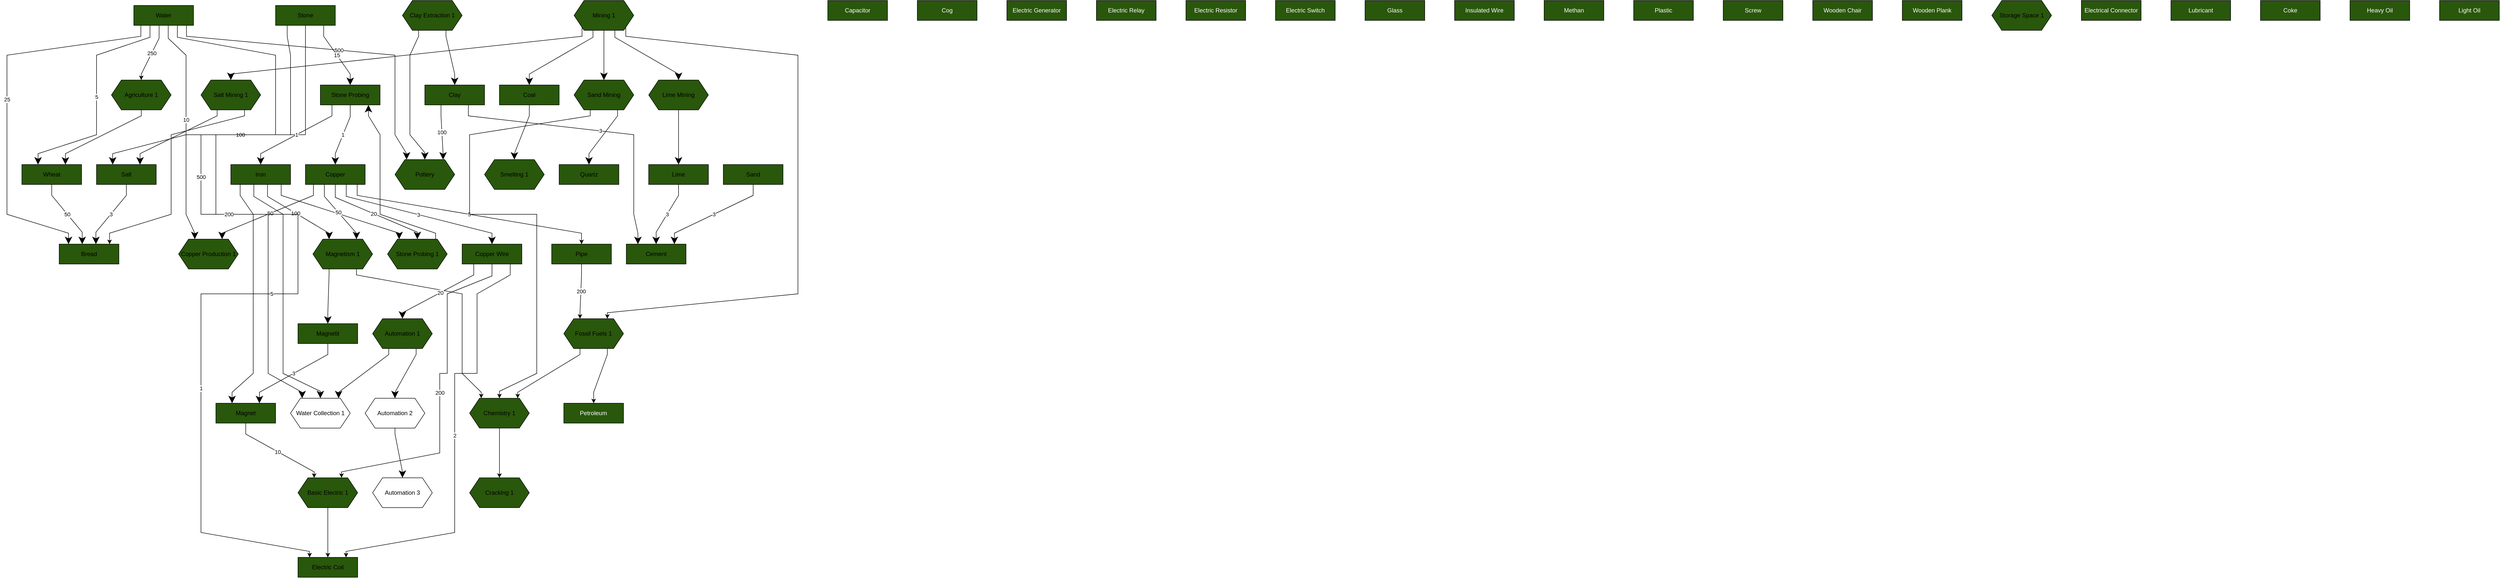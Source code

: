 <mxfile version="17.1.2" type="device"><diagram id="CeTVNoN6J5sdqTTeN6VV" name="Page-1"><mxGraphModel dx="2914" dy="1148" grid="1" gridSize="10" guides="1" tooltips="0" connect="1" arrows="1" fold="1" page="0" pageScale="1" pageWidth="827" pageHeight="1169" math="0" shadow="0"><root><mxCell id="0"/><mxCell id="1" parent="0"/><mxCell id="TYY-OfF8i73t4bDMe9A3-23" value="100" style="edgeStyle=orthogonalEdgeStyle;orthogonalLoop=1;jettySize=auto;html=1;noEdgeStyle=1;orthogonal=1;endSize=12;rounded=0;" parent="1" source="TYY-OfF8i73t4bDMe9A3-15" target="TYY-OfF8i73t4bDMe9A3-21" edge="1"><mxGeometry relative="1" as="geometry"><Array as="points"><mxPoint x="523.75" y="394"/><mxPoint x="647.5" y="468"/></Array></mxGeometry></mxCell><mxCell id="TYY-OfF8i73t4bDMe9A3-30" value="20" style="edgeStyle=orthogonalEdgeStyle;orthogonalLoop=1;jettySize=auto;html=1;noEdgeStyle=1;orthogonal=1;endSize=12;rounded=0;" parent="1" source="TYY-OfF8i73t4bDMe9A3-15" target="TYY-OfF8i73t4bDMe9A3-29" edge="1"><mxGeometry relative="1" as="geometry"><Array as="points"><mxPoint x="551.25" y="392"/><mxPoint x="788.333" y="468"/></Array></mxGeometry></mxCell><mxCell id="TYY-OfF8i73t4bDMe9A3-37" value="5" style="edgeStyle=orthogonalEdgeStyle;orthogonalLoop=1;jettySize=auto;html=1;noEdgeStyle=1;orthogonal=1;endSize=12;rounded=0;" parent="1" source="TYY-OfF8i73t4bDMe9A3-15" target="TYY-OfF8i73t4bDMe9A3-35" edge="1"><mxGeometry relative="1" as="geometry"><Array as="points"><mxPoint x="496.25" y="394"/><mxPoint x="555" y="430"/><mxPoint x="555" y="590"/><mxPoint x="495" y="590"/><mxPoint x="495" y="750"/><mxPoint x="452.5" y="788"/></Array></mxGeometry></mxCell><mxCell id="3Wjbdt4Bs58SaL8tGQvO-4" value="1" style="edgeStyle=orthogonalEdgeStyle;rounded=0;orthogonalLoop=1;jettySize=auto;html=1;noEdgeStyle=1;orthogonal=1;" edge="1" parent="1" source="TYY-OfF8i73t4bDMe9A3-15" target="3Wjbdt4Bs58SaL8tGQvO-2"><mxGeometry relative="1" as="geometry"><Array as="points"><mxPoint x="468.75" y="392"/><mxPoint x="495" y="430"/><mxPoint x="495" y="590"/><mxPoint x="390" y="590"/><mxPoint x="390" y="750"/><mxPoint x="390" y="750"/><mxPoint x="390" y="910"/><mxPoint x="390" y="910"/><mxPoint x="390" y="1070"/><mxPoint x="608.333" y="1108"/></Array></mxGeometry></mxCell><mxCell id="TYY-OfF8i73t4bDMe9A3-15" value="Iron" style="rounded=0;whiteSpace=wrap;html=1;fillColor=#29570B;" parent="1" vertex="1"><mxGeometry x="450" y="330" width="120" height="40" as="geometry"/></mxCell><mxCell id="TYY-OfF8i73t4bDMe9A3-24" value="50" style="edgeStyle=orthogonalEdgeStyle;orthogonalLoop=1;jettySize=auto;html=1;noEdgeStyle=1;orthogonal=1;endSize=12;rounded=0;" parent="1" source="TYY-OfF8i73t4bDMe9A3-16" target="TYY-OfF8i73t4bDMe9A3-21" edge="1"><mxGeometry relative="1" as="geometry"><mxPoint x="260" y="360" as="targetPoint"/><Array as="points"><mxPoint x="638" y="394"/><mxPoint x="702.5" y="468"/></Array></mxGeometry></mxCell><mxCell id="TYY-OfF8i73t4bDMe9A3-27" value="50" style="edgeStyle=orthogonalEdgeStyle;orthogonalLoop=1;jettySize=auto;html=1;noEdgeStyle=1;orthogonal=1;endSize=12;rounded=0;" parent="1" source="TYY-OfF8i73t4bDMe9A3-16" target="TYY-OfF8i73t4bDMe9A3-26" edge="1"><mxGeometry relative="1" as="geometry"><Array as="points"><mxPoint x="616" y="392"/><mxPoint x="432.5" y="468"/></Array></mxGeometry></mxCell><mxCell id="TYY-OfF8i73t4bDMe9A3-31" value="20" style="edgeStyle=orthogonalEdgeStyle;orthogonalLoop=1;jettySize=auto;html=1;noEdgeStyle=1;orthogonal=1;endSize=12;rounded=0;" parent="1" source="TYY-OfF8i73t4bDMe9A3-16" target="TYY-OfF8i73t4bDMe9A3-29" edge="1"><mxGeometry relative="1" as="geometry"><Array as="points"><mxPoint x="660" y="396"/><mxPoint x="825" y="466"/></Array></mxGeometry></mxCell><mxCell id="TYY-OfF8i73t4bDMe9A3-38" value="3" style="edgeStyle=orthogonalEdgeStyle;orthogonalLoop=1;jettySize=auto;html=1;noEdgeStyle=1;orthogonal=1;endSize=12;rounded=0;" parent="1" source="TYY-OfF8i73t4bDMe9A3-16" target="TYY-OfF8i73t4bDMe9A3-34" edge="1"><mxGeometry relative="1" as="geometry"><Array as="points"><mxPoint x="682" y="394"/><mxPoint x="975" y="468"/></Array></mxGeometry></mxCell><mxCell id="3Wjbdt4Bs58SaL8tGQvO-14" value="5" style="edgeStyle=orthogonalEdgeStyle;rounded=0;orthogonalLoop=1;jettySize=auto;html=1;noEdgeStyle=1;orthogonal=1;" edge="1" parent="1" source="TYY-OfF8i73t4bDMe9A3-16" target="3Wjbdt4Bs58SaL8tGQvO-13"><mxGeometry relative="1" as="geometry"><Array as="points"><mxPoint x="704" y="392"/><mxPoint x="1155" y="468"/></Array></mxGeometry></mxCell><mxCell id="TYY-OfF8i73t4bDMe9A3-16" value="Copper" style="rounded=0;whiteSpace=wrap;html=1;fillColor=#29570B;" parent="1" vertex="1"><mxGeometry x="600" y="330" width="120" height="40" as="geometry"/></mxCell><mxCell id="MSOPIZeujYxWpghLqatW-7" value="10" style="edgeStyle=orthogonalEdgeStyle;orthogonalLoop=1;jettySize=auto;html=1;noEdgeStyle=1;orthogonal=1;endSize=12;rounded=0;" parent="1" source="TYY-OfF8i73t4bDMe9A3-17" target="MSOPIZeujYxWpghLqatW-5" edge="1"><mxGeometry relative="1" as="geometry"><Array as="points"><mxPoint x="324.167" y="76"/><mxPoint x="360" y="110"/><mxPoint x="360" y="270"/><mxPoint x="212.5" y="308"/></Array></mxGeometry></mxCell><mxCell id="MSOPIZeujYxWpghLqatW-11" value="25" style="edgeStyle=orthogonalEdgeStyle;orthogonalLoop=1;jettySize=auto;html=1;noEdgeStyle=1;orthogonal=1;endSize=12;rounded=0;" parent="1" source="TYY-OfF8i73t4bDMe9A3-17" target="MSOPIZeujYxWpghLqatW-8" edge="1"><mxGeometry relative="1" as="geometry"><Array as="points"><mxPoint x="269.167" y="72"/><mxPoint y="110"/><mxPoint y="270"/><mxPoint y="270"/><mxPoint y="430"/><mxPoint x="123.75" y="468"/></Array></mxGeometry></mxCell><mxCell id="MSOPIZeujYxWpghLqatW-18" value="500" style="edgeStyle=orthogonalEdgeStyle;orthogonalLoop=1;jettySize=auto;html=1;noEdgeStyle=1;orthogonal=1;endSize=12;rounded=0;" parent="1" source="TYY-OfF8i73t4bDMe9A3-17" target="MSOPIZeujYxWpghLqatW-16" edge="1"><mxGeometry relative="1" as="geometry"><Array as="points"><mxPoint x="360.833" y="72"/><mxPoint x="780" y="110"/><mxPoint x="780" y="270"/><mxPoint x="803.333" y="308"/></Array></mxGeometry></mxCell><mxCell id="kwc9Ztk_CxPcCrk_R-5U-1" value="250" style="edgeStyle=orthogonalEdgeStyle;rounded=0;orthogonalLoop=1;jettySize=auto;html=1;noEdgeStyle=1;orthogonal=1;" parent="1" source="TYY-OfF8i73t4bDMe9A3-17" target="MSOPIZeujYxWpghLqatW-1" edge="1"><mxGeometry relative="1" as="geometry"><Array as="points"><mxPoint x="305.833" y="76"/><mxPoint x="270" y="148"/></Array></mxGeometry></mxCell><mxCell id="kwc9Ztk_CxPcCrk_R-5U-2" value="5" style="edgeStyle=orthogonalEdgeStyle;shape=connector;rounded=0;orthogonalLoop=1;jettySize=auto;html=1;labelBackgroundColor=default;fontFamily=Helvetica;fontSize=11;fontColor=default;endArrow=classic;endSize=12;strokeColor=default;noEdgeStyle=1;orthogonal=1;" parent="1" source="TYY-OfF8i73t4bDMe9A3-17" target="MSOPIZeujYxWpghLqatW-2" edge="1"><mxGeometry relative="1" as="geometry"><Array as="points"><mxPoint x="287.5" y="74"/><mxPoint x="180" y="110"/><mxPoint x="180" y="270"/><mxPoint x="62.5" y="308"/></Array></mxGeometry></mxCell><mxCell id="kwc9Ztk_CxPcCrk_R-5U-8" value="500" style="edgeStyle=orthogonalEdgeStyle;shape=connector;rounded=0;orthogonalLoop=1;jettySize=auto;html=1;labelBackgroundColor=default;fontFamily=Helvetica;fontSize=11;fontColor=default;endArrow=classic;endSize=12;strokeColor=default;noEdgeStyle=1;orthogonal=1;" parent="1" source="TYY-OfF8i73t4bDMe9A3-17" target="kwc9Ztk_CxPcCrk_R-5U-6" edge="1"><mxGeometry relative="1" as="geometry"><Array as="points"><mxPoint x="342.5" y="74"/><mxPoint x="540" y="110"/><mxPoint x="540" y="270"/><mxPoint x="390" y="270"/><mxPoint x="390" y="430"/><mxPoint x="525" y="430"/><mxPoint x="525" y="590"/><mxPoint x="525" y="590"/><mxPoint x="525" y="750"/><mxPoint x="593.333" y="788"/></Array></mxGeometry></mxCell><mxCell id="TYY-OfF8i73t4bDMe9A3-17" value="Water" style="rounded=0;whiteSpace=wrap;html=1;fillColor=#29570B;" parent="1" vertex="1"><mxGeometry x="255" y="10" width="120" height="40" as="geometry"/></mxCell><mxCell id="MSOPIZeujYxWpghLqatW-25" value="3" style="edgeStyle=orthogonalEdgeStyle;orthogonalLoop=1;jettySize=auto;html=1;noEdgeStyle=1;orthogonal=1;endSize=12;rounded=0;" parent="1" source="TYY-OfF8i73t4bDMe9A3-18" target="MSOPIZeujYxWpghLqatW-22" edge="1"><mxGeometry relative="1" as="geometry"><Array as="points"><mxPoint x="1500" y="392"/><mxPoint x="1341.667" y="468"/></Array></mxGeometry></mxCell><mxCell id="TYY-OfF8i73t4bDMe9A3-18" value="Sand" style="rounded=0;whiteSpace=wrap;html=1;fillColor=#29570B;" parent="1" vertex="1"><mxGeometry x="1440" y="330" width="120" height="40" as="geometry"/></mxCell><mxCell id="TYY-OfF8i73t4bDMe9A3-28" value="100" style="edgeStyle=orthogonalEdgeStyle;orthogonalLoop=1;jettySize=auto;html=1;noEdgeStyle=1;orthogonal=1;endSize=12;rounded=0;" parent="1" source="TYY-OfF8i73t4bDMe9A3-19" target="TYY-OfF8i73t4bDMe9A3-26" edge="1"><mxGeometry relative="1" as="geometry"><Array as="points"><mxPoint x="563.333" y="72"/><mxPoint x="570" y="110"/><mxPoint x="570" y="270"/><mxPoint x="360" y="270"/><mxPoint x="360" y="430"/><mxPoint x="377.5" y="468"/></Array></mxGeometry></mxCell><mxCell id="TYY-OfF8i73t4bDMe9A3-41" value="15" style="edgeStyle=orthogonalEdgeStyle;orthogonalLoop=1;jettySize=auto;html=1;noEdgeStyle=1;orthogonal=1;endSize=12;rounded=0;" parent="1" source="TYY-OfF8i73t4bDMe9A3-19" target="TYY-OfF8i73t4bDMe9A3-39" edge="1"><mxGeometry relative="1" as="geometry"><Array as="points"><mxPoint x="636.667" y="72"/><mxPoint x="690" y="148"/></Array></mxGeometry></mxCell><mxCell id="kwc9Ztk_CxPcCrk_R-5U-9" value="200" style="edgeStyle=orthogonalEdgeStyle;shape=connector;rounded=0;orthogonalLoop=1;jettySize=auto;html=1;labelBackgroundColor=default;fontFamily=Helvetica;fontSize=11;fontColor=default;endArrow=classic;endSize=12;strokeColor=default;noEdgeStyle=1;orthogonal=1;" parent="1" source="TYY-OfF8i73t4bDMe9A3-19" target="kwc9Ztk_CxPcCrk_R-5U-6" edge="1"><mxGeometry relative="1" as="geometry"><Array as="points"><mxPoint x="600" y="74"/><mxPoint x="600" y="110"/><mxPoint x="600" y="270"/><mxPoint x="420" y="270"/><mxPoint x="420" y="430"/><mxPoint x="585" y="430"/><mxPoint x="585" y="590"/><mxPoint x="555" y="590"/><mxPoint x="555" y="750"/><mxPoint x="630" y="786"/></Array></mxGeometry></mxCell><mxCell id="TYY-OfF8i73t4bDMe9A3-19" value="Stone" style="rounded=0;whiteSpace=wrap;html=1;fillColor=#29570B;" parent="1" vertex="1"><mxGeometry x="540" y="10" width="120" height="40" as="geometry"/></mxCell><mxCell id="TYY-OfF8i73t4bDMe9A3-36" value="3" style="edgeStyle=orthogonalEdgeStyle;orthogonalLoop=1;jettySize=auto;html=1;noEdgeStyle=1;orthogonal=1;endSize=12;rounded=0;" parent="1" source="TYY-OfF8i73t4bDMe9A3-20" target="TYY-OfF8i73t4bDMe9A3-35" edge="1"><mxGeometry relative="1" as="geometry"><Array as="points"><mxPoint x="645" y="712"/><mxPoint x="507.5" y="788"/></Array></mxGeometry></mxCell><mxCell id="TYY-OfF8i73t4bDMe9A3-20" value="Magnetit" style="rounded=0;whiteSpace=wrap;html=1;fillColor=#29570B;" parent="1" vertex="1"><mxGeometry x="585" y="650" width="120" height="40" as="geometry"/></mxCell><mxCell id="TYY-OfF8i73t4bDMe9A3-25" style="edgeStyle=orthogonalEdgeStyle;orthogonalLoop=1;jettySize=auto;html=1;noEdgeStyle=1;orthogonal=1;endSize=12;rounded=0;" parent="1" source="TYY-OfF8i73t4bDMe9A3-21" target="TYY-OfF8i73t4bDMe9A3-20" edge="1"><mxGeometry relative="1" as="geometry"><Array as="points"><mxPoint x="647.5" y="552"/><mxPoint x="645" y="628"/></Array></mxGeometry></mxCell><mxCell id="3Wjbdt4Bs58SaL8tGQvO-18" style="edgeStyle=orthogonalEdgeStyle;rounded=0;orthogonalLoop=1;jettySize=auto;html=1;noEdgeStyle=1;orthogonal=1;" edge="1" parent="1" source="TYY-OfF8i73t4bDMe9A3-21" target="3Wjbdt4Bs58SaL8tGQvO-10"><mxGeometry relative="1" as="geometry"><Array as="points"><mxPoint x="702.5" y="552"/><mxPoint x="915" y="590"/><mxPoint x="915" y="750"/><mxPoint x="953.333" y="788"/></Array></mxGeometry></mxCell><mxCell id="TYY-OfF8i73t4bDMe9A3-21" value="Magnetism 1" style="shape=hexagon;perimeter=hexagonPerimeter2;whiteSpace=wrap;html=1;fixedSize=1;fillColor=#29570B;" parent="1" vertex="1"><mxGeometry x="615" y="480" width="120" height="60" as="geometry"/></mxCell><mxCell id="TYY-OfF8i73t4bDMe9A3-26" value="Copper Production 1" style="shape=hexagon;perimeter=hexagonPerimeter2;whiteSpace=wrap;html=1;fixedSize=1;fillColor=#29570B;" parent="1" vertex="1"><mxGeometry x="345" y="480" width="120" height="60" as="geometry"/></mxCell><mxCell id="TYY-OfF8i73t4bDMe9A3-40" style="edgeStyle=orthogonalEdgeStyle;orthogonalLoop=1;jettySize=auto;html=1;noEdgeStyle=1;orthogonal=1;endSize=12;rounded=0;" parent="1" source="TYY-OfF8i73t4bDMe9A3-29" target="TYY-OfF8i73t4bDMe9A3-39" edge="1"><mxGeometry relative="1" as="geometry"><Array as="points"><mxPoint x="861.667" y="468"/><mxPoint x="750" y="430"/><mxPoint x="750" y="270"/><mxPoint x="726.667" y="232"/></Array></mxGeometry></mxCell><mxCell id="TYY-OfF8i73t4bDMe9A3-29" value="Stone Probing 1" style="shape=hexagon;perimeter=hexagonPerimeter2;whiteSpace=wrap;html=1;fixedSize=1;fillColor=#29570B;" parent="1" vertex="1"><mxGeometry x="765" y="480" width="120" height="60" as="geometry"/></mxCell><mxCell id="kwc9Ztk_CxPcCrk_R-5U-3" value="20" style="edgeStyle=orthogonalEdgeStyle;shape=connector;rounded=0;orthogonalLoop=1;jettySize=auto;html=1;labelBackgroundColor=default;fontFamily=Helvetica;fontSize=11;fontColor=default;endArrow=classic;endSize=12;strokeColor=default;noEdgeStyle=1;orthogonal=1;" parent="1" source="TYY-OfF8i73t4bDMe9A3-34" target="MSOPIZeujYxWpghLqatW-26" edge="1"><mxGeometry relative="1" as="geometry"><Array as="points"><mxPoint x="938.333" y="552"/><mxPoint x="795" y="628"/></Array></mxGeometry></mxCell><mxCell id="3Wjbdt4Bs58SaL8tGQvO-3" value="2" style="edgeStyle=orthogonalEdgeStyle;rounded=0;orthogonalLoop=1;jettySize=auto;html=1;noEdgeStyle=1;orthogonal=1;" edge="1" parent="1" source="TYY-OfF8i73t4bDMe9A3-34" target="3Wjbdt4Bs58SaL8tGQvO-2"><mxGeometry relative="1" as="geometry"><Array as="points"><mxPoint x="1011.667" y="552"/><mxPoint x="945" y="590"/><mxPoint x="945" y="750"/><mxPoint x="900" y="750"/><mxPoint x="900" y="910"/><mxPoint x="900" y="910"/><mxPoint x="900" y="1070"/><mxPoint x="681.667" y="1108"/></Array></mxGeometry></mxCell><mxCell id="3Wjbdt4Bs58SaL8tGQvO-7" value="200" style="edgeStyle=orthogonalEdgeStyle;rounded=0;orthogonalLoop=1;jettySize=auto;html=1;noEdgeStyle=1;orthogonal=1;" edge="1" parent="1" source="TYY-OfF8i73t4bDMe9A3-34" target="3Wjbdt4Bs58SaL8tGQvO-5"><mxGeometry relative="1" as="geometry"><Array as="points"><mxPoint x="975" y="554"/><mxPoint x="885" y="590"/><mxPoint x="885" y="750"/><mxPoint x="870" y="750"/><mxPoint x="870" y="910"/><mxPoint x="672.5" y="948"/></Array></mxGeometry></mxCell><mxCell id="TYY-OfF8i73t4bDMe9A3-34" value="Copper Wire" style="rounded=0;whiteSpace=wrap;html=1;fillColor=#29570B;" parent="1" vertex="1"><mxGeometry x="915" y="490" width="120" height="40" as="geometry"/></mxCell><mxCell id="3Wjbdt4Bs58SaL8tGQvO-8" value="10" style="edgeStyle=orthogonalEdgeStyle;rounded=0;orthogonalLoop=1;jettySize=auto;html=1;noEdgeStyle=1;orthogonal=1;" edge="1" parent="1" source="TYY-OfF8i73t4bDMe9A3-35" target="3Wjbdt4Bs58SaL8tGQvO-5"><mxGeometry relative="1" as="geometry"><Array as="points"><mxPoint x="480" y="872"/><mxPoint x="617.5" y="948"/></Array></mxGeometry></mxCell><mxCell id="TYY-OfF8i73t4bDMe9A3-35" value="Magnet" style="rounded=0;whiteSpace=wrap;html=1;fillColor=#29570B;" parent="1" vertex="1"><mxGeometry x="420" y="810" width="120" height="40" as="geometry"/></mxCell><mxCell id="TYY-OfF8i73t4bDMe9A3-42" value="1" style="edgeStyle=orthogonalEdgeStyle;orthogonalLoop=1;jettySize=auto;html=1;noEdgeStyle=1;orthogonal=1;endSize=12;rounded=0;" parent="1" source="TYY-OfF8i73t4bDMe9A3-39" target="TYY-OfF8i73t4bDMe9A3-15" edge="1"><mxGeometry relative="1" as="geometry"><Array as="points"><mxPoint x="653.333" y="232"/><mxPoint x="510" y="308"/></Array></mxGeometry></mxCell><mxCell id="TYY-OfF8i73t4bDMe9A3-43" value="1" style="edgeStyle=orthogonalEdgeStyle;orthogonalLoop=1;jettySize=auto;html=1;noEdgeStyle=1;orthogonal=1;endSize=12;rounded=0;" parent="1" source="TYY-OfF8i73t4bDMe9A3-39" target="TYY-OfF8i73t4bDMe9A3-16" edge="1"><mxGeometry relative="1" as="geometry"><Array as="points"><mxPoint x="690" y="234"/><mxPoint x="660" y="308"/></Array></mxGeometry></mxCell><mxCell id="TYY-OfF8i73t4bDMe9A3-39" value="Stone Probing" style="rounded=0;whiteSpace=wrap;html=1;fillColor=#29570B;" parent="1" vertex="1"><mxGeometry x="630" y="170" width="120" height="40" as="geometry"/></mxCell><mxCell id="MSOPIZeujYxWpghLqatW-3" style="edgeStyle=orthogonalEdgeStyle;orthogonalLoop=1;jettySize=auto;html=1;noEdgeStyle=1;orthogonal=1;endSize=12;rounded=0;" parent="1" source="MSOPIZeujYxWpghLqatW-1" target="MSOPIZeujYxWpghLqatW-2" edge="1"><mxGeometry relative="1" as="geometry"><Array as="points"><mxPoint x="270" y="232"/><mxPoint x="117.5" y="308"/></Array></mxGeometry></mxCell><mxCell id="MSOPIZeujYxWpghLqatW-1" value="Agriculture 1" style="shape=hexagon;perimeter=hexagonPerimeter2;whiteSpace=wrap;html=1;fixedSize=1;fillColor=#29570B;" parent="1" vertex="1"><mxGeometry x="210" y="160" width="120" height="60" as="geometry"/></mxCell><mxCell id="MSOPIZeujYxWpghLqatW-9" value="50" style="edgeStyle=orthogonalEdgeStyle;orthogonalLoop=1;jettySize=auto;html=1;noEdgeStyle=1;orthogonal=1;endSize=12;rounded=0;" parent="1" source="MSOPIZeujYxWpghLqatW-2" target="MSOPIZeujYxWpghLqatW-8" edge="1"><mxGeometry relative="1" as="geometry"><Array as="points"><mxPoint x="90" y="392"/><mxPoint x="151.25" y="466"/></Array></mxGeometry></mxCell><mxCell id="MSOPIZeujYxWpghLqatW-2" value="Wheat" style="rounded=0;whiteSpace=wrap;html=1;fillColor=#29570B;" parent="1" vertex="1"><mxGeometry x="30" y="330" width="120" height="40" as="geometry"/></mxCell><mxCell id="MSOPIZeujYxWpghLqatW-6" style="edgeStyle=orthogonalEdgeStyle;orthogonalLoop=1;jettySize=auto;html=1;noEdgeStyle=1;orthogonal=1;endSize=12;rounded=0;" parent="1" source="MSOPIZeujYxWpghLqatW-4" target="MSOPIZeujYxWpghLqatW-5" edge="1"><mxGeometry relative="1" as="geometry"><Array as="points"><mxPoint x="422.5" y="232"/><mxPoint x="267.5" y="308"/></Array></mxGeometry></mxCell><mxCell id="zNunhVBRazqZsVwoBN01-1" style="edgeStyle=orthogonalEdgeStyle;rounded=0;orthogonalLoop=1;jettySize=auto;html=1;noEdgeStyle=1;orthogonal=1;" parent="1" source="MSOPIZeujYxWpghLqatW-4" target="MSOPIZeujYxWpghLqatW-8" edge="1"><mxGeometry relative="1" as="geometry"><Array as="points"><mxPoint x="477.5" y="232"/><mxPoint x="330" y="270"/><mxPoint x="330" y="430"/><mxPoint x="206.25" y="468"/></Array></mxGeometry></mxCell><mxCell id="MSOPIZeujYxWpghLqatW-4" value="Salt Mining 1" style="shape=hexagon;perimeter=hexagonPerimeter2;whiteSpace=wrap;html=1;fixedSize=1;fillColor=#29570B;" parent="1" vertex="1"><mxGeometry x="390" y="160" width="120" height="60" as="geometry"/></mxCell><mxCell id="MSOPIZeujYxWpghLqatW-10" value="3" style="edgeStyle=orthogonalEdgeStyle;orthogonalLoop=1;jettySize=auto;html=1;noEdgeStyle=1;orthogonal=1;endSize=12;rounded=0;" parent="1" source="MSOPIZeujYxWpghLqatW-5" target="MSOPIZeujYxWpghLqatW-8" edge="1"><mxGeometry relative="1" as="geometry"><Array as="points"><mxPoint x="240" y="392"/><mxPoint x="178.75" y="466"/></Array></mxGeometry></mxCell><mxCell id="MSOPIZeujYxWpghLqatW-5" value="Salt" style="rounded=0;whiteSpace=wrap;html=1;fillColor=#29570B;" parent="1" vertex="1"><mxGeometry x="180" y="330" width="120" height="40" as="geometry"/></mxCell><mxCell id="MSOPIZeujYxWpghLqatW-8" value="Bread" style="rounded=0;whiteSpace=wrap;html=1;fillColor=#29570B;" parent="1" vertex="1"><mxGeometry x="105" y="490" width="120" height="40" as="geometry"/></mxCell><mxCell id="MSOPIZeujYxWpghLqatW-36" style="edgeStyle=orthogonalEdgeStyle;shape=connector;rounded=0;orthogonalLoop=1;jettySize=auto;html=1;labelBackgroundColor=default;fontFamily=Helvetica;fontSize=11;fontColor=default;endArrow=classic;endSize=12;strokeColor=default;noEdgeStyle=1;orthogonal=1;" parent="1" source="MSOPIZeujYxWpghLqatW-12" target="MSOPIZeujYxWpghLqatW-35" edge="1"><mxGeometry relative="1" as="geometry"><Array as="points"><mxPoint x="1050" y="232"/><mxPoint x="1020" y="308"/></Array></mxGeometry></mxCell><mxCell id="MSOPIZeujYxWpghLqatW-12" value="Coal" style="rounded=0;whiteSpace=wrap;html=1;fillColor=#29570B;" parent="1" vertex="1"><mxGeometry x="990" y="170" width="120" height="40" as="geometry"/></mxCell><mxCell id="MSOPIZeujYxWpghLqatW-15" style="edgeStyle=orthogonalEdgeStyle;orthogonalLoop=1;jettySize=auto;html=1;noEdgeStyle=1;orthogonal=1;endSize=12;rounded=0;" parent="1" source="MSOPIZeujYxWpghLqatW-13" target="MSOPIZeujYxWpghLqatW-14" edge="1"><mxGeometry relative="1" as="geometry"><Array as="points"><mxPoint x="882.5" y="72"/><mxPoint x="900" y="148"/></Array></mxGeometry></mxCell><mxCell id="kwc9Ztk_CxPcCrk_R-5U-4" style="edgeStyle=orthogonalEdgeStyle;shape=connector;rounded=0;orthogonalLoop=1;jettySize=auto;html=1;labelBackgroundColor=default;fontFamily=Helvetica;fontSize=11;fontColor=default;endArrow=classic;endSize=12;strokeColor=default;noEdgeStyle=1;orthogonal=1;" parent="1" source="MSOPIZeujYxWpghLqatW-13" target="MSOPIZeujYxWpghLqatW-16" edge="1"><mxGeometry relative="1" as="geometry"><Array as="points"><mxPoint x="827.5" y="72"/><mxPoint x="810" y="110"/><mxPoint x="810" y="270"/><mxPoint x="840" y="306"/></Array></mxGeometry></mxCell><mxCell id="MSOPIZeujYxWpghLqatW-13" value="Clay Extraction 1" style="shape=hexagon;perimeter=hexagonPerimeter2;whiteSpace=wrap;html=1;fixedSize=1;fillColor=#29570B;" parent="1" vertex="1"><mxGeometry x="795" width="120" height="60" as="geometry"/></mxCell><mxCell id="MSOPIZeujYxWpghLqatW-17" value="100" style="edgeStyle=orthogonalEdgeStyle;orthogonalLoop=1;jettySize=auto;html=1;noEdgeStyle=1;orthogonal=1;endSize=12;rounded=0;" parent="1" source="MSOPIZeujYxWpghLqatW-14" target="MSOPIZeujYxWpghLqatW-16" edge="1"><mxGeometry relative="1" as="geometry"><Array as="points"><mxPoint x="872.5" y="232"/><mxPoint x="876.667" y="308"/></Array></mxGeometry></mxCell><mxCell id="MSOPIZeujYxWpghLqatW-23" value="3" style="edgeStyle=orthogonalEdgeStyle;orthogonalLoop=1;jettySize=auto;html=1;noEdgeStyle=1;orthogonal=1;endSize=12;rounded=0;" parent="1" source="MSOPIZeujYxWpghLqatW-14" target="MSOPIZeujYxWpghLqatW-22" edge="1"><mxGeometry relative="1" as="geometry"><Array as="points"><mxPoint x="927.5" y="232"/><mxPoint x="1260" y="270"/><mxPoint x="1260" y="430"/><mxPoint x="1268.333" y="468"/></Array></mxGeometry></mxCell><mxCell id="MSOPIZeujYxWpghLqatW-14" value="Clay" style="rounded=0;whiteSpace=wrap;html=1;fillColor=#29570B;" parent="1" vertex="1"><mxGeometry x="840" y="170" width="120" height="40" as="geometry"/></mxCell><mxCell id="MSOPIZeujYxWpghLqatW-16" value="Pottery" style="shape=hexagon;perimeter=hexagonPerimeter2;whiteSpace=wrap;html=1;fixedSize=1;fillColor=#29570B;" parent="1" vertex="1"><mxGeometry x="780" y="320" width="120" height="60" as="geometry"/></mxCell><mxCell id="MSOPIZeujYxWpghLqatW-24" value="3" style="edgeStyle=orthogonalEdgeStyle;orthogonalLoop=1;jettySize=auto;html=1;noEdgeStyle=1;orthogonal=1;endSize=12;rounded=0;" parent="1" source="MSOPIZeujYxWpghLqatW-19" target="MSOPIZeujYxWpghLqatW-22" edge="1"><mxGeometry relative="1" as="geometry"><Array as="points"><mxPoint x="1350" y="392"/><mxPoint x="1305" y="466"/></Array></mxGeometry></mxCell><mxCell id="MSOPIZeujYxWpghLqatW-19" value="Lime" style="rounded=0;whiteSpace=wrap;html=1;fillColor=#29570B;" parent="1" vertex="1"><mxGeometry x="1290" y="330" width="120" height="40" as="geometry"/></mxCell><mxCell id="MSOPIZeujYxWpghLqatW-21" style="edgeStyle=orthogonalEdgeStyle;orthogonalLoop=1;jettySize=auto;html=1;noEdgeStyle=1;orthogonal=1;endSize=12;rounded=0;" parent="1" source="MSOPIZeujYxWpghLqatW-20" target="MSOPIZeujYxWpghLqatW-19" edge="1"><mxGeometry relative="1" as="geometry"><Array as="points"><mxPoint x="1350" y="232"/><mxPoint x="1350" y="308"/></Array></mxGeometry></mxCell><mxCell id="MSOPIZeujYxWpghLqatW-20" value="Lime Mining" style="shape=hexagon;perimeter=hexagonPerimeter2;whiteSpace=wrap;html=1;fixedSize=1;fillColor=#29570B;" parent="1" vertex="1"><mxGeometry x="1290" y="160" width="120" height="60" as="geometry"/></mxCell><mxCell id="MSOPIZeujYxWpghLqatW-22" value="Cement" style="rounded=0;whiteSpace=wrap;html=1;fillColor=#29570B;" parent="1" vertex="1"><mxGeometry x="1245" y="490" width="120" height="40" as="geometry"/></mxCell><mxCell id="MSOPIZeujYxWpghLqatW-28" style="edgeStyle=orthogonalEdgeStyle;orthogonalLoop=1;jettySize=auto;html=1;noEdgeStyle=1;orthogonal=1;endSize=12;rounded=0;" parent="1" source="MSOPIZeujYxWpghLqatW-26" target="MSOPIZeujYxWpghLqatW-27" edge="1"><mxGeometry relative="1" as="geometry"><Array as="points"><mxPoint x="822.5" y="712"/><mxPoint x="780" y="788"/></Array></mxGeometry></mxCell><mxCell id="kwc9Ztk_CxPcCrk_R-5U-7" style="edgeStyle=orthogonalEdgeStyle;shape=connector;rounded=0;orthogonalLoop=1;jettySize=auto;html=1;labelBackgroundColor=default;fontFamily=Helvetica;fontSize=11;fontColor=default;endArrow=classic;endSize=12;strokeColor=default;noEdgeStyle=1;orthogonal=1;" parent="1" source="MSOPIZeujYxWpghLqatW-26" target="kwc9Ztk_CxPcCrk_R-5U-6" edge="1"><mxGeometry relative="1" as="geometry"><Array as="points"><mxPoint x="767.5" y="712"/><mxPoint x="666.667" y="788"/></Array></mxGeometry></mxCell><mxCell id="MSOPIZeujYxWpghLqatW-26" value="Automation 1" style="shape=hexagon;perimeter=hexagonPerimeter2;whiteSpace=wrap;html=1;fixedSize=1;fillColor=#29570B;" parent="1" vertex="1"><mxGeometry x="735" y="640" width="120" height="60" as="geometry"/></mxCell><mxCell id="MSOPIZeujYxWpghLqatW-30" style="edgeStyle=orthogonalEdgeStyle;orthogonalLoop=1;jettySize=auto;html=1;noEdgeStyle=1;orthogonal=1;endSize=12;rounded=0;" parent="1" source="MSOPIZeujYxWpghLqatW-27" target="MSOPIZeujYxWpghLqatW-29" edge="1"><mxGeometry relative="1" as="geometry"><Array as="points"><mxPoint x="780" y="872"/><mxPoint x="795" y="948"/></Array></mxGeometry></mxCell><mxCell id="MSOPIZeujYxWpghLqatW-27" value="Automation 2" style="shape=hexagon;perimeter=hexagonPerimeter2;whiteSpace=wrap;html=1;fixedSize=1;" parent="1" vertex="1"><mxGeometry x="720" y="800" width="120" height="60" as="geometry"/></mxCell><mxCell id="MSOPIZeujYxWpghLqatW-29" value="Automation 3" style="shape=hexagon;perimeter=hexagonPerimeter2;whiteSpace=wrap;html=1;fixedSize=1;" parent="1" vertex="1"><mxGeometry x="735" y="960" width="120" height="60" as="geometry"/></mxCell><mxCell id="MSOPIZeujYxWpghLqatW-34" style="edgeStyle=orthogonalEdgeStyle;shape=connector;rounded=0;orthogonalLoop=1;jettySize=auto;html=1;labelBackgroundColor=default;fontFamily=Helvetica;fontSize=11;fontColor=default;endArrow=classic;endSize=12;strokeColor=default;noEdgeStyle=1;orthogonal=1;" parent="1" source="MSOPIZeujYxWpghLqatW-32" target="MSOPIZeujYxWpghLqatW-33" edge="1"><mxGeometry relative="1" as="geometry"><Array as="points"><mxPoint x="1227.5" y="232"/><mxPoint x="1170" y="308"/></Array></mxGeometry></mxCell><mxCell id="3Wjbdt4Bs58SaL8tGQvO-17" style="edgeStyle=orthogonalEdgeStyle;rounded=0;orthogonalLoop=1;jettySize=auto;html=1;noEdgeStyle=1;orthogonal=1;" edge="1" parent="1" source="MSOPIZeujYxWpghLqatW-32" target="3Wjbdt4Bs58SaL8tGQvO-10"><mxGeometry relative="1" as="geometry"><Array as="points"><mxPoint x="1172.5" y="232"/><mxPoint x="930" y="270"/><mxPoint x="930" y="430"/><mxPoint x="1065" y="430"/><mxPoint x="1065" y="590"/><mxPoint x="1065" y="590"/><mxPoint x="1065" y="750"/><mxPoint x="990" y="786"/></Array></mxGeometry></mxCell><mxCell id="MSOPIZeujYxWpghLqatW-32" value="Sand Mining" style="shape=hexagon;perimeter=hexagonPerimeter2;whiteSpace=wrap;html=1;fixedSize=1;fillColor=#29570B;" parent="1" vertex="1"><mxGeometry x="1140" y="160" width="120" height="60" as="geometry"/></mxCell><mxCell id="MSOPIZeujYxWpghLqatW-33" value="Quartz" style="rounded=0;whiteSpace=wrap;html=1;fillColor=#29570B;" parent="1" vertex="1"><mxGeometry x="1110" y="330" width="120" height="40" as="geometry"/></mxCell><mxCell id="MSOPIZeujYxWpghLqatW-35" value="Smelting 1" style="shape=hexagon;perimeter=hexagonPerimeter2;whiteSpace=wrap;html=1;fixedSize=1;fillColor=#29570B;" parent="1" vertex="1"><mxGeometry x="960" y="320" width="120" height="60" as="geometry"/></mxCell><mxCell id="MSOPIZeujYxWpghLqatW-38" style="edgeStyle=orthogonalEdgeStyle;shape=connector;rounded=0;orthogonalLoop=1;jettySize=auto;html=1;labelBackgroundColor=default;fontFamily=Helvetica;fontSize=11;fontColor=default;endArrow=classic;endSize=12;strokeColor=default;noEdgeStyle=1;orthogonal=1;" parent="1" source="MSOPIZeujYxWpghLqatW-37" target="MSOPIZeujYxWpghLqatW-20" edge="1"><mxGeometry relative="1" as="geometry"><Array as="points"><mxPoint x="1222" y="74"/><mxPoint x="1350" y="148"/></Array></mxGeometry></mxCell><mxCell id="MSOPIZeujYxWpghLqatW-39" style="edgeStyle=orthogonalEdgeStyle;shape=connector;rounded=0;orthogonalLoop=1;jettySize=auto;html=1;labelBackgroundColor=default;fontFamily=Helvetica;fontSize=11;fontColor=default;endArrow=classic;endSize=12;strokeColor=default;noEdgeStyle=1;orthogonal=1;" parent="1" source="MSOPIZeujYxWpghLqatW-37" target="MSOPIZeujYxWpghLqatW-12" edge="1"><mxGeometry relative="1" as="geometry"><Array as="points"><mxPoint x="1178" y="74"/><mxPoint x="1050" y="148"/></Array></mxGeometry></mxCell><mxCell id="MSOPIZeujYxWpghLqatW-40" style="edgeStyle=orthogonalEdgeStyle;shape=connector;rounded=0;orthogonalLoop=1;jettySize=auto;html=1;labelBackgroundColor=default;fontFamily=Helvetica;fontSize=11;fontColor=default;endArrow=classic;endSize=12;strokeColor=default;noEdgeStyle=1;orthogonal=1;" parent="1" source="MSOPIZeujYxWpghLqatW-37" target="MSOPIZeujYxWpghLqatW-32" edge="1"><mxGeometry relative="1" as="geometry"><Array as="points"><mxPoint x="1200" y="76"/><mxPoint x="1200" y="148"/></Array></mxGeometry></mxCell><mxCell id="MSOPIZeujYxWpghLqatW-41" style="edgeStyle=orthogonalEdgeStyle;shape=connector;rounded=0;orthogonalLoop=1;jettySize=auto;html=1;labelBackgroundColor=default;fontFamily=Helvetica;fontSize=11;fontColor=default;endArrow=classic;endSize=12;strokeColor=default;noEdgeStyle=1;orthogonal=1;" parent="1" source="MSOPIZeujYxWpghLqatW-37" target="MSOPIZeujYxWpghLqatW-4" edge="1"><mxGeometry relative="1" as="geometry"><Array as="points"><mxPoint x="1156" y="72"/><mxPoint x="450" y="148"/></Array></mxGeometry></mxCell><mxCell id="3Wjbdt4Bs58SaL8tGQvO-12" style="edgeStyle=orthogonalEdgeStyle;rounded=0;orthogonalLoop=1;jettySize=auto;html=1;noEdgeStyle=1;orthogonal=1;" edge="1" parent="1" source="MSOPIZeujYxWpghLqatW-37" target="3Wjbdt4Bs58SaL8tGQvO-11"><mxGeometry relative="1" as="geometry"><Array as="points"><mxPoint x="1244" y="72"/><mxPoint x="1590" y="110"/><mxPoint x="1590" y="270"/><mxPoint x="1590" y="270"/><mxPoint x="1590" y="430"/><mxPoint x="1590" y="430"/><mxPoint x="1590" y="590"/><mxPoint x="1206.875" y="628"/></Array></mxGeometry></mxCell><mxCell id="MSOPIZeujYxWpghLqatW-37" value="Mining 1" style="shape=hexagon;perimeter=hexagonPerimeter2;whiteSpace=wrap;html=1;fixedSize=1;fillColor=#29570B;" parent="1" vertex="1"><mxGeometry x="1140" width="120" height="60" as="geometry"/></mxCell><mxCell id="BZlYoqprWWqT3vswTw7m-1" value="Capacitor" style="rounded=0;whiteSpace=wrap;html=1;glass=0;shadow=0;sketch=0;fillColor=#29570B;fontColor=#ffffff;strokeColor=default;" parent="1" vertex="1"><mxGeometry x="1650" width="120" height="40" as="geometry"/></mxCell><mxCell id="BZlYoqprWWqT3vswTw7m-2" value="Cog" style="rounded=0;whiteSpace=wrap;html=1;glass=0;shadow=0;sketch=0;fillColor=#29570B;fontColor=#ffffff;strokeColor=default;" parent="1" vertex="1"><mxGeometry x="1830" width="120" height="40" as="geometry"/></mxCell><mxCell id="BZlYoqprWWqT3vswTw7m-4" value="Electric Generator" style="rounded=0;whiteSpace=wrap;html=1;glass=0;shadow=0;sketch=0;fillColor=#29570B;fontColor=#ffffff;strokeColor=default;" parent="1" vertex="1"><mxGeometry x="2010" width="120" height="40" as="geometry"/></mxCell><mxCell id="BZlYoqprWWqT3vswTw7m-5" value="Electric Relay" style="rounded=0;whiteSpace=wrap;html=1;glass=0;shadow=0;sketch=0;fillColor=#29570B;fontColor=#ffffff;strokeColor=default;" parent="1" vertex="1"><mxGeometry x="2190" width="120" height="40" as="geometry"/></mxCell><mxCell id="BZlYoqprWWqT3vswTw7m-6" value="Electric Resistor" style="rounded=0;whiteSpace=wrap;html=1;glass=0;shadow=0;sketch=0;fillColor=#29570B;fontColor=#ffffff;strokeColor=default;" parent="1" vertex="1"><mxGeometry x="2370" width="120" height="40" as="geometry"/></mxCell><mxCell id="BZlYoqprWWqT3vswTw7m-7" value="Electric Switch" style="rounded=0;whiteSpace=wrap;html=1;glass=0;shadow=0;sketch=0;fillColor=#29570B;fontColor=#ffffff;strokeColor=default;" parent="1" vertex="1"><mxGeometry x="2550" width="120" height="40" as="geometry"/></mxCell><mxCell id="BZlYoqprWWqT3vswTw7m-8" value="Glass" style="rounded=0;whiteSpace=wrap;html=1;glass=0;shadow=0;sketch=0;fillColor=#29570B;fontColor=#ffffff;strokeColor=default;" parent="1" vertex="1"><mxGeometry x="2730" width="120" height="40" as="geometry"/></mxCell><mxCell id="BZlYoqprWWqT3vswTw7m-9" value="Insulated Wire" style="rounded=0;whiteSpace=wrap;html=1;glass=0;shadow=0;sketch=0;fillColor=#29570B;fontColor=#ffffff;strokeColor=default;" parent="1" vertex="1"><mxGeometry x="2910" width="120" height="40" as="geometry"/></mxCell><mxCell id="BZlYoqprWWqT3vswTw7m-10" value="Methan" style="rounded=0;whiteSpace=wrap;html=1;glass=0;shadow=0;sketch=0;fillColor=#29570B;fontColor=#ffffff;strokeColor=default;" parent="1" vertex="1"><mxGeometry x="3090" width="120" height="40" as="geometry"/></mxCell><mxCell id="BZlYoqprWWqT3vswTw7m-11" value="Petroleum" style="rounded=0;whiteSpace=wrap;html=1;glass=0;shadow=0;sketch=0;fillColor=#29570B;fontColor=#ffffff;strokeColor=default;" parent="1" vertex="1"><mxGeometry x="1119.375" y="810" width="120" height="40" as="geometry"/></mxCell><mxCell id="BZlYoqprWWqT3vswTw7m-12" value="Plastic" style="rounded=0;whiteSpace=wrap;html=1;glass=0;shadow=0;sketch=0;fillColor=#29570B;fontColor=#ffffff;strokeColor=default;" parent="1" vertex="1"><mxGeometry x="3270" width="120" height="40" as="geometry"/></mxCell><mxCell id="BZlYoqprWWqT3vswTw7m-13" value="Screw" style="rounded=0;whiteSpace=wrap;html=1;glass=0;shadow=0;sketch=0;fillColor=#29570B;fontColor=#ffffff;strokeColor=default;" parent="1" vertex="1"><mxGeometry x="3450" width="120" height="40" as="geometry"/></mxCell><mxCell id="BZlYoqprWWqT3vswTw7m-14" value="Wooden Chair" style="rounded=0;whiteSpace=wrap;html=1;glass=0;shadow=0;sketch=0;fillColor=#29570B;fontColor=#ffffff;strokeColor=default;" parent="1" vertex="1"><mxGeometry x="3630" width="120" height="40" as="geometry"/></mxCell><mxCell id="BZlYoqprWWqT3vswTw7m-15" value="Wooden Plank" style="rounded=0;whiteSpace=wrap;html=1;glass=0;shadow=0;sketch=0;fillColor=#29570B;fontColor=#ffffff;strokeColor=default;" parent="1" vertex="1"><mxGeometry x="3810" width="120" height="40" as="geometry"/></mxCell><mxCell id="kwc9Ztk_CxPcCrk_R-5U-6" value="Water Collection 1" style="shape=hexagon;perimeter=hexagonPerimeter2;whiteSpace=wrap;html=1;fixedSize=1;" parent="1" vertex="1"><mxGeometry x="570" y="800" width="120" height="60" as="geometry"/></mxCell><mxCell id="jTYvr-vKHeVI2IyNy00h-1" value="Storage Space 1" style="shape=hexagon;perimeter=hexagonPerimeter2;whiteSpace=wrap;html=1;fixedSize=1;fillColor=#29570B;" parent="1" vertex="1"><mxGeometry x="3990" width="120" height="60" as="geometry"/></mxCell><mxCell id="3Wjbdt4Bs58SaL8tGQvO-2" value="Electric Coil" style="rounded=0;whiteSpace=wrap;html=1;fillColor=#29570B;" vertex="1" parent="1"><mxGeometry x="585" y="1120" width="120" height="40" as="geometry"/></mxCell><mxCell id="3Wjbdt4Bs58SaL8tGQvO-6" style="edgeStyle=orthogonalEdgeStyle;rounded=0;orthogonalLoop=1;jettySize=auto;html=1;noEdgeStyle=1;orthogonal=1;" edge="1" parent="1" source="3Wjbdt4Bs58SaL8tGQvO-5" target="3Wjbdt4Bs58SaL8tGQvO-2"><mxGeometry relative="1" as="geometry"><Array as="points"><mxPoint x="645" y="1032"/><mxPoint x="645" y="1106"/></Array></mxGeometry></mxCell><mxCell id="3Wjbdt4Bs58SaL8tGQvO-5" value="Basic Electric 1" style="shape=hexagon;perimeter=hexagonPerimeter2;whiteSpace=wrap;html=1;fixedSize=1;fillColor=#29570B;" vertex="1" parent="1"><mxGeometry x="585" y="960" width="120" height="60" as="geometry"/></mxCell><mxCell id="3Wjbdt4Bs58SaL8tGQvO-9" value="Electrical Connector" style="rounded=0;whiteSpace=wrap;html=1;glass=0;shadow=0;sketch=0;fillColor=#29570B;fontColor=#ffffff;strokeColor=default;" vertex="1" parent="1"><mxGeometry x="4170" width="120" height="40" as="geometry"/></mxCell><mxCell id="3Wjbdt4Bs58SaL8tGQvO-21" style="edgeStyle=orthogonalEdgeStyle;rounded=0;orthogonalLoop=1;jettySize=auto;html=1;noEdgeStyle=1;orthogonal=1;" edge="1" parent="1" source="3Wjbdt4Bs58SaL8tGQvO-10" target="3Wjbdt4Bs58SaL8tGQvO-20"><mxGeometry relative="1" as="geometry"><Array as="points"><mxPoint x="990" y="872"/><mxPoint x="990" y="948"/></Array></mxGeometry></mxCell><mxCell id="3Wjbdt4Bs58SaL8tGQvO-10" value="Chemistry 1" style="shape=hexagon;perimeter=hexagonPerimeter2;whiteSpace=wrap;html=1;fixedSize=1;fillColor=#29570B;" vertex="1" parent="1"><mxGeometry x="930" y="800" width="120" height="60" as="geometry"/></mxCell><mxCell id="3Wjbdt4Bs58SaL8tGQvO-16" style="edgeStyle=orthogonalEdgeStyle;rounded=0;orthogonalLoop=1;jettySize=auto;html=1;noEdgeStyle=1;orthogonal=1;" edge="1" parent="1" source="3Wjbdt4Bs58SaL8tGQvO-11" target="3Wjbdt4Bs58SaL8tGQvO-10"><mxGeometry relative="1" as="geometry"><Array as="points"><mxPoint x="1151.875" y="712"/><mxPoint x="1026.667" y="788"/></Array></mxGeometry></mxCell><mxCell id="3Wjbdt4Bs58SaL8tGQvO-22" style="edgeStyle=orthogonalEdgeStyle;rounded=0;orthogonalLoop=1;jettySize=auto;html=1;noEdgeStyle=1;orthogonal=1;" edge="1" parent="1" source="3Wjbdt4Bs58SaL8tGQvO-11" target="BZlYoqprWWqT3vswTw7m-11"><mxGeometry relative="1" as="geometry"><Array as="points"><mxPoint x="1206.875" y="712"/><mxPoint x="1179.375" y="788"/></Array></mxGeometry></mxCell><mxCell id="3Wjbdt4Bs58SaL8tGQvO-11" value="Fossil Fuels 1" style="shape=hexagon;perimeter=hexagonPerimeter2;whiteSpace=wrap;html=1;fixedSize=1;fillColor=#29570B;" vertex="1" parent="1"><mxGeometry x="1119.375" y="640" width="120" height="60" as="geometry"/></mxCell><mxCell id="3Wjbdt4Bs58SaL8tGQvO-15" value="200" style="edgeStyle=orthogonalEdgeStyle;rounded=0;orthogonalLoop=1;jettySize=auto;html=1;noEdgeStyle=1;orthogonal=1;" edge="1" parent="1" source="3Wjbdt4Bs58SaL8tGQvO-13" target="3Wjbdt4Bs58SaL8tGQvO-11"><mxGeometry relative="1" as="geometry"><Array as="points"><mxPoint x="1155" y="552"/><mxPoint x="1151.875" y="628"/></Array></mxGeometry></mxCell><mxCell id="3Wjbdt4Bs58SaL8tGQvO-13" value="Pipe" style="rounded=0;whiteSpace=wrap;html=1;fillColor=#29570B;" vertex="1" parent="1"><mxGeometry x="1095" y="490" width="120" height="40" as="geometry"/></mxCell><mxCell id="3Wjbdt4Bs58SaL8tGQvO-20" value="Cracking 1" style="shape=hexagon;perimeter=hexagonPerimeter2;whiteSpace=wrap;html=1;fixedSize=1;fillColor=#29570B;" vertex="1" parent="1"><mxGeometry x="930" y="960" width="120" height="60" as="geometry"/></mxCell><mxCell id="3Wjbdt4Bs58SaL8tGQvO-23" value="Lubricant" style="rounded=0;whiteSpace=wrap;html=1;glass=0;shadow=0;sketch=0;fillColor=#29570B;fontColor=#ffffff;strokeColor=default;" vertex="1" parent="1"><mxGeometry x="4350" width="120" height="40" as="geometry"/></mxCell><mxCell id="3Wjbdt4Bs58SaL8tGQvO-24" value="Coke" style="rounded=0;whiteSpace=wrap;html=1;glass=0;shadow=0;sketch=0;fillColor=#29570B;fontColor=#ffffff;strokeColor=default;" vertex="1" parent="1"><mxGeometry x="4530" width="120" height="40" as="geometry"/></mxCell><mxCell id="3Wjbdt4Bs58SaL8tGQvO-25" value="Heavy Oil" style="rounded=0;whiteSpace=wrap;html=1;glass=0;shadow=0;sketch=0;fillColor=#29570B;fontColor=#ffffff;strokeColor=default;" vertex="1" parent="1"><mxGeometry x="4710" width="120" height="40" as="geometry"/></mxCell><mxCell id="3Wjbdt4Bs58SaL8tGQvO-26" value="Light Oil" style="rounded=0;whiteSpace=wrap;html=1;glass=0;shadow=0;sketch=0;fillColor=#29570B;fontColor=#ffffff;strokeColor=default;" vertex="1" parent="1"><mxGeometry x="4890" width="120" height="40" as="geometry"/></mxCell></root></mxGraphModel></diagram></mxfile>